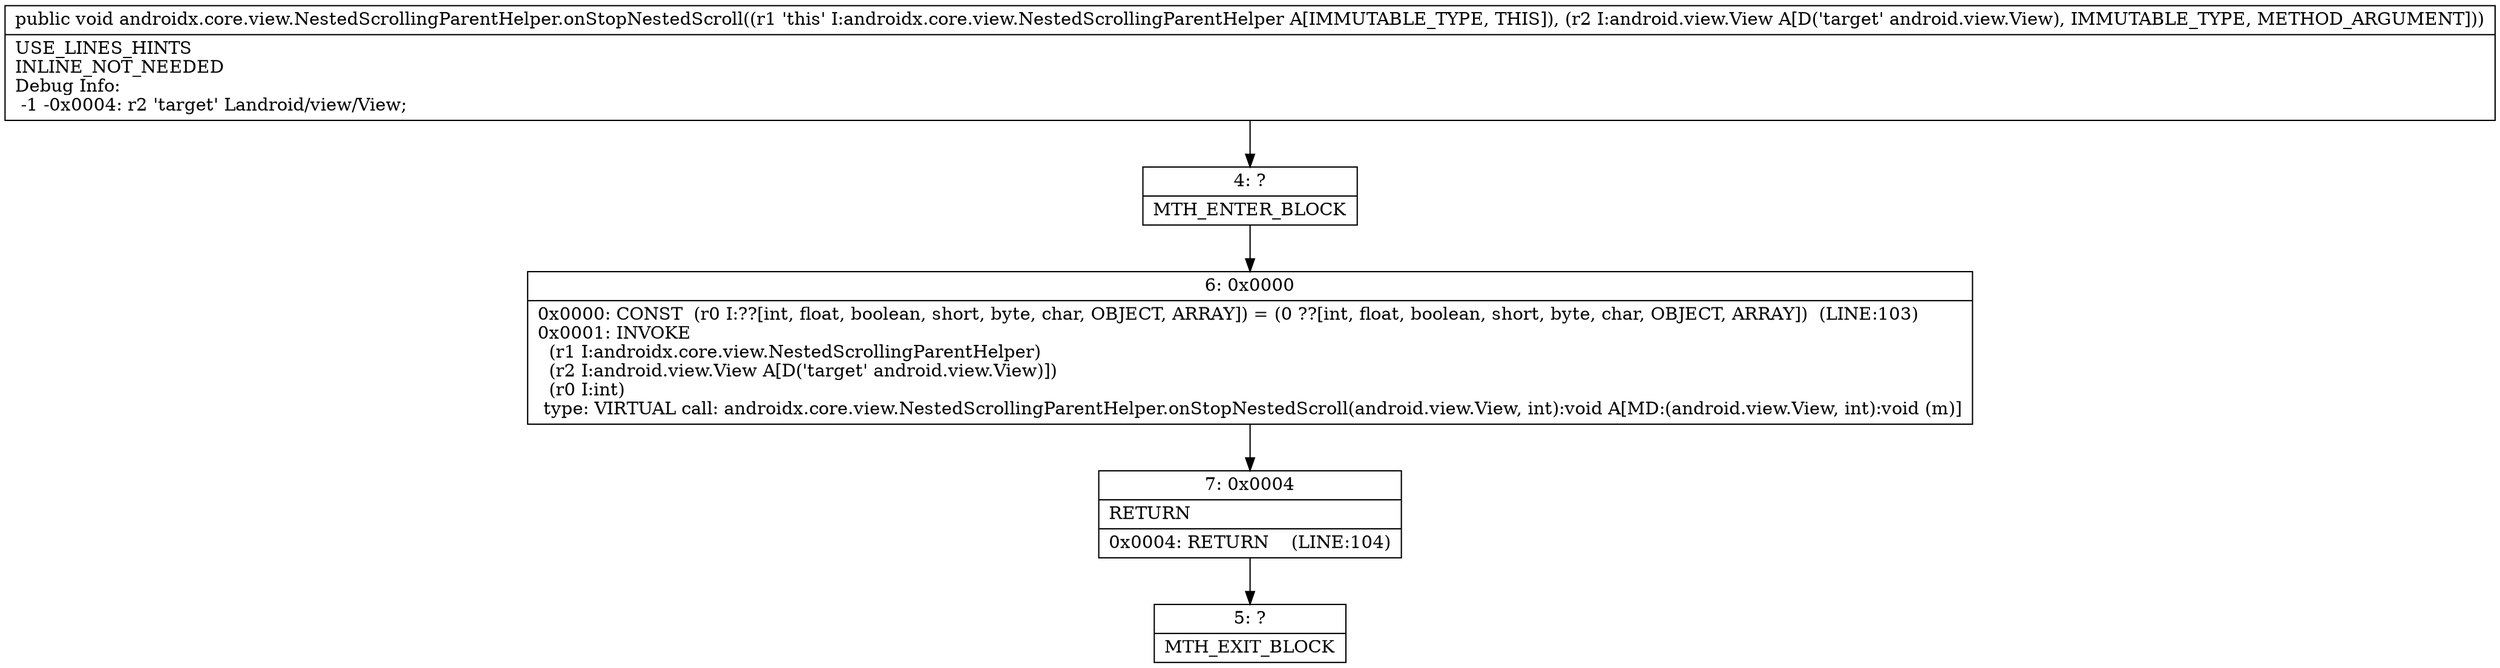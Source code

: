 digraph "CFG forandroidx.core.view.NestedScrollingParentHelper.onStopNestedScroll(Landroid\/view\/View;)V" {
Node_4 [shape=record,label="{4\:\ ?|MTH_ENTER_BLOCK\l}"];
Node_6 [shape=record,label="{6\:\ 0x0000|0x0000: CONST  (r0 I:??[int, float, boolean, short, byte, char, OBJECT, ARRAY]) = (0 ??[int, float, boolean, short, byte, char, OBJECT, ARRAY])  (LINE:103)\l0x0001: INVOKE  \l  (r1 I:androidx.core.view.NestedScrollingParentHelper)\l  (r2 I:android.view.View A[D('target' android.view.View)])\l  (r0 I:int)\l type: VIRTUAL call: androidx.core.view.NestedScrollingParentHelper.onStopNestedScroll(android.view.View, int):void A[MD:(android.view.View, int):void (m)]\l}"];
Node_7 [shape=record,label="{7\:\ 0x0004|RETURN\l|0x0004: RETURN    (LINE:104)\l}"];
Node_5 [shape=record,label="{5\:\ ?|MTH_EXIT_BLOCK\l}"];
MethodNode[shape=record,label="{public void androidx.core.view.NestedScrollingParentHelper.onStopNestedScroll((r1 'this' I:androidx.core.view.NestedScrollingParentHelper A[IMMUTABLE_TYPE, THIS]), (r2 I:android.view.View A[D('target' android.view.View), IMMUTABLE_TYPE, METHOD_ARGUMENT]))  | USE_LINES_HINTS\lINLINE_NOT_NEEDED\lDebug Info:\l  \-1 \-0x0004: r2 'target' Landroid\/view\/View;\l}"];
MethodNode -> Node_4;Node_4 -> Node_6;
Node_6 -> Node_7;
Node_7 -> Node_5;
}

